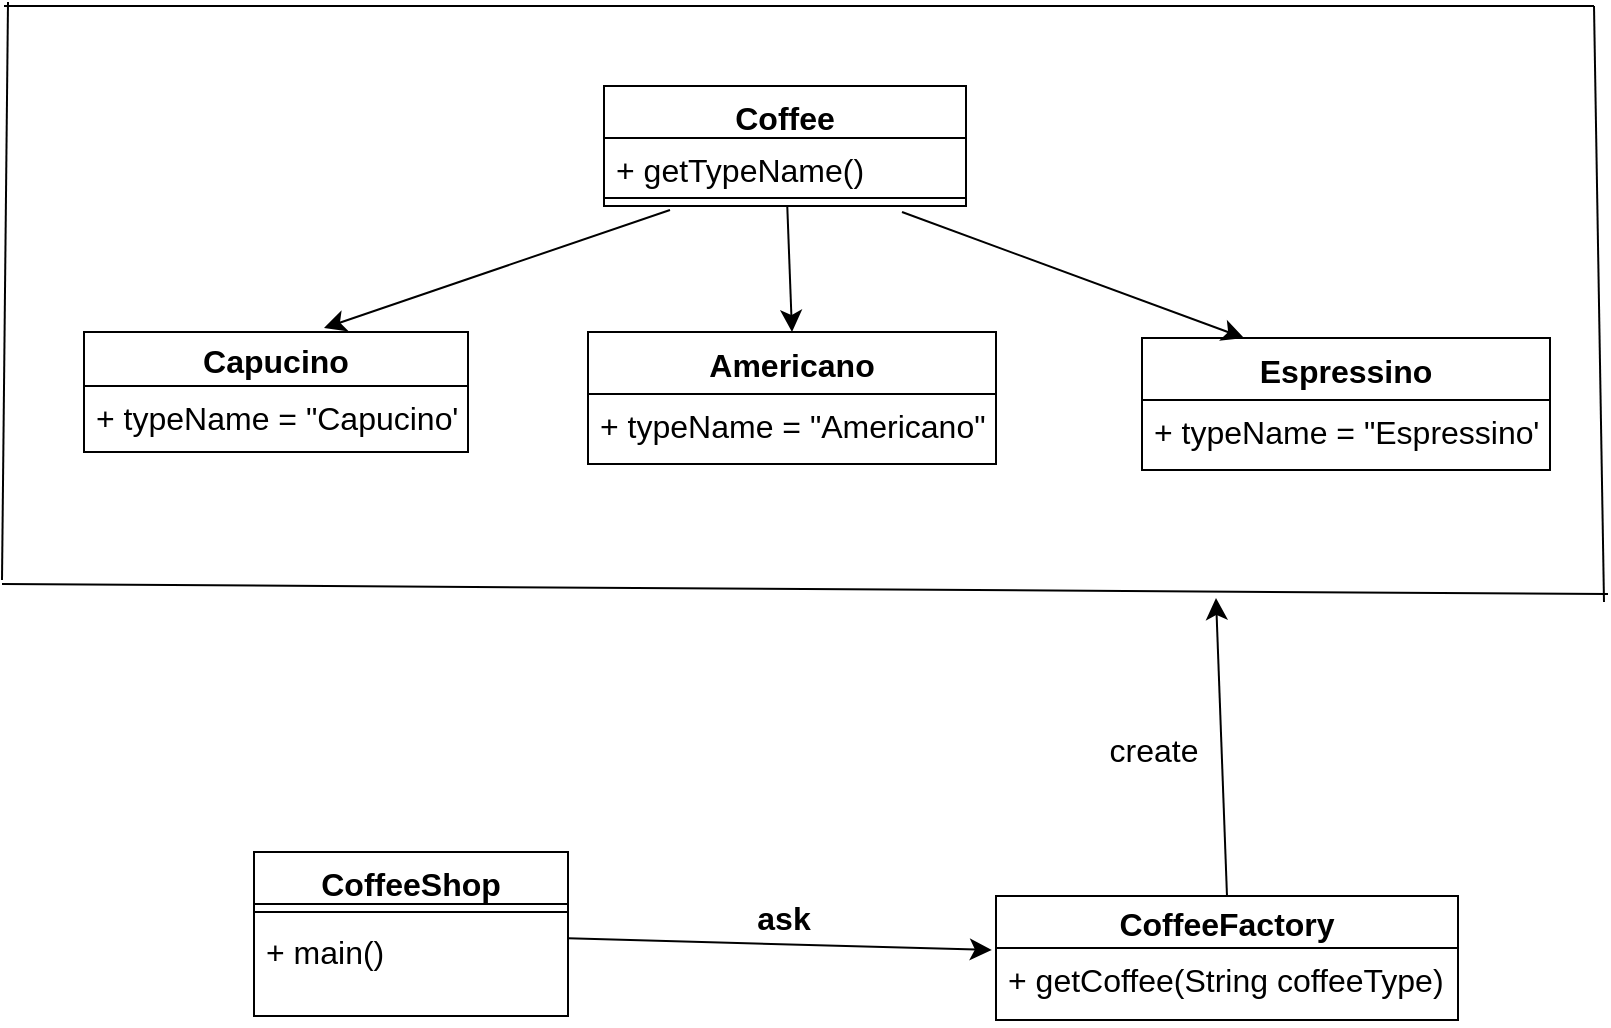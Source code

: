 <mxfile version="20.8.23" type="device"><diagram name="Page-1" id="cgnqbiNjh6o_TCwPgBN1"><mxGraphModel dx="1520" dy="490" grid="0" gridSize="10" guides="0" tooltips="0" connect="1" arrows="1" fold="1" page="0" pageScale="1" pageWidth="850" pageHeight="1100" background="none" math="0" shadow="0"><root><mxCell id="0"/><mxCell id="1" parent="0"/><mxCell id="0SiHQ3kdiUOCSWzhs0vf-30" style="edgeStyle=none;curved=1;rounded=0;orthogonalLoop=1;jettySize=auto;html=1;entryX=0.5;entryY=0;entryDx=0;entryDy=0;fontSize=12;startSize=8;endSize=8;" parent="1" source="0SiHQ3kdiUOCSWzhs0vf-1" target="0SiHQ3kdiUOCSWzhs0vf-13" edge="1"><mxGeometry relative="1" as="geometry"/></mxCell><mxCell id="0SiHQ3kdiUOCSWzhs0vf-1" value="Coffee" style="swimlane;fontStyle=1;align=center;verticalAlign=top;childLayout=stackLayout;horizontal=1;startSize=26;horizontalStack=0;resizeParent=1;resizeParentMax=0;resizeLast=0;collapsible=1;marginBottom=0;fontSize=16;" parent="1" vertex="1"><mxGeometry x="137" y="158" width="181" height="60" as="geometry"/></mxCell><mxCell id="0SiHQ3kdiUOCSWzhs0vf-2" value="+ getTypeName()" style="text;strokeColor=none;fillColor=none;align=left;verticalAlign=top;spacingLeft=4;spacingRight=4;overflow=hidden;rotatable=0;points=[[0,0.5],[1,0.5]];portConstraint=eastwest;fontSize=16;" parent="0SiHQ3kdiUOCSWzhs0vf-1" vertex="1"><mxGeometry y="26" width="181" height="26" as="geometry"/></mxCell><mxCell id="0SiHQ3kdiUOCSWzhs0vf-3" value="" style="line;strokeWidth=1;fillColor=none;align=left;verticalAlign=middle;spacingTop=-1;spacingLeft=3;spacingRight=3;rotatable=0;labelPosition=right;points=[];portConstraint=eastwest;strokeColor=inherit;fontSize=16;" parent="0SiHQ3kdiUOCSWzhs0vf-1" vertex="1"><mxGeometry y="52" width="181" height="8" as="geometry"/></mxCell><mxCell id="0SiHQ3kdiUOCSWzhs0vf-9" value="Capucino" style="swimlane;fontStyle=1;childLayout=stackLayout;horizontal=1;startSize=27;fillColor=none;horizontalStack=0;resizeParent=1;resizeParentMax=0;resizeLast=0;collapsible=1;marginBottom=0;fontSize=16;" parent="1" vertex="1"><mxGeometry x="-123" y="281" width="192" height="60" as="geometry"/></mxCell><mxCell id="0SiHQ3kdiUOCSWzhs0vf-12" value="+ typeName = &quot;Capucino&quot;" style="text;strokeColor=none;fillColor=none;align=left;verticalAlign=top;spacingLeft=4;spacingRight=4;overflow=hidden;rotatable=0;points=[[0,0.5],[1,0.5]];portConstraint=eastwest;fontSize=16;" parent="0SiHQ3kdiUOCSWzhs0vf-9" vertex="1"><mxGeometry y="27" width="192" height="33" as="geometry"/></mxCell><mxCell id="0SiHQ3kdiUOCSWzhs0vf-13" value="Americano" style="swimlane;fontStyle=1;childLayout=stackLayout;horizontal=1;startSize=31;fillColor=none;horizontalStack=0;resizeParent=1;resizeParentMax=0;resizeLast=0;collapsible=1;marginBottom=0;fontSize=16;" parent="1" vertex="1"><mxGeometry x="129" y="281" width="204" height="66" as="geometry"/></mxCell><mxCell id="0SiHQ3kdiUOCSWzhs0vf-16" value="+ typeName = &quot;Americano&quot;" style="text;strokeColor=none;fillColor=none;align=left;verticalAlign=top;spacingLeft=4;spacingRight=4;overflow=hidden;rotatable=0;points=[[0,0.5],[1,0.5]];portConstraint=eastwest;fontSize=16;" parent="0SiHQ3kdiUOCSWzhs0vf-13" vertex="1"><mxGeometry y="31" width="204" height="35" as="geometry"/></mxCell><mxCell id="0SiHQ3kdiUOCSWzhs0vf-17" value="Espressino" style="swimlane;fontStyle=1;childLayout=stackLayout;horizontal=1;startSize=31;fillColor=none;horizontalStack=0;resizeParent=1;resizeParentMax=0;resizeLast=0;collapsible=1;marginBottom=0;fontSize=16;" parent="1" vertex="1"><mxGeometry x="406" y="284" width="204" height="66" as="geometry"/></mxCell><mxCell id="0SiHQ3kdiUOCSWzhs0vf-18" value="+ typeName = &quot;Espressino&quot;" style="text;strokeColor=none;fillColor=none;align=left;verticalAlign=top;spacingLeft=4;spacingRight=4;overflow=hidden;rotatable=0;points=[[0,0.5],[1,0.5]];portConstraint=eastwest;fontSize=16;" parent="0SiHQ3kdiUOCSWzhs0vf-17" vertex="1"><mxGeometry y="31" width="204" height="35" as="geometry"/></mxCell><mxCell id="0SiHQ3kdiUOCSWzhs0vf-25" value="" style="endArrow=none;html=1;rounded=0;fontSize=12;startSize=8;endSize=8;curved=1;" parent="1" edge="1"><mxGeometry width="50" height="50" relative="1" as="geometry"><mxPoint x="637" y="416" as="sourcePoint"/><mxPoint x="632" y="118" as="targetPoint"/></mxGeometry></mxCell><mxCell id="0SiHQ3kdiUOCSWzhs0vf-26" value="" style="endArrow=none;html=1;rounded=0;fontSize=12;startSize=8;endSize=8;curved=1;" parent="1" edge="1"><mxGeometry width="50" height="50" relative="1" as="geometry"><mxPoint x="-164" y="407" as="sourcePoint"/><mxPoint x="639" y="412" as="targetPoint"/></mxGeometry></mxCell><mxCell id="0SiHQ3kdiUOCSWzhs0vf-27" value="" style="endArrow=none;html=1;rounded=0;fontSize=12;startSize=8;endSize=8;curved=1;" parent="1" edge="1"><mxGeometry width="50" height="50" relative="1" as="geometry"><mxPoint x="-164" y="405" as="sourcePoint"/><mxPoint x="-161" y="116" as="targetPoint"/></mxGeometry></mxCell><mxCell id="0SiHQ3kdiUOCSWzhs0vf-28" value="" style="endArrow=none;html=1;rounded=0;fontSize=12;startSize=8;endSize=8;curved=1;" parent="1" edge="1"><mxGeometry width="50" height="50" relative="1" as="geometry"><mxPoint x="-163" y="118" as="sourcePoint"/><mxPoint x="632" y="118" as="targetPoint"/></mxGeometry></mxCell><mxCell id="0SiHQ3kdiUOCSWzhs0vf-29" value="" style="endArrow=classic;html=1;rounded=0;fontSize=12;startSize=8;endSize=8;curved=1;entryX=0.625;entryY=-0.033;entryDx=0;entryDy=0;entryPerimeter=0;" parent="1" target="0SiHQ3kdiUOCSWzhs0vf-9" edge="1"><mxGeometry width="50" height="50" relative="1" as="geometry"><mxPoint x="170" y="220" as="sourcePoint"/><mxPoint x="276" y="215" as="targetPoint"/></mxGeometry></mxCell><mxCell id="0SiHQ3kdiUOCSWzhs0vf-32" style="edgeStyle=none;curved=1;rounded=0;orthogonalLoop=1;jettySize=auto;html=1;entryX=0.25;entryY=0;entryDx=0;entryDy=0;fontSize=12;startSize=8;endSize=8;" parent="1" target="0SiHQ3kdiUOCSWzhs0vf-17" edge="1"><mxGeometry relative="1" as="geometry"><mxPoint x="286" y="221" as="sourcePoint"/></mxGeometry></mxCell><mxCell id="0SiHQ3kdiUOCSWzhs0vf-33" value="CoffeeFactory" style="swimlane;fontStyle=1;childLayout=stackLayout;horizontal=1;startSize=26;fillColor=none;horizontalStack=0;resizeParent=1;resizeParentMax=0;resizeLast=0;collapsible=1;marginBottom=0;fontSize=16;" parent="1" vertex="1"><mxGeometry x="333" y="563" width="231" height="62" as="geometry"/></mxCell><mxCell id="0SiHQ3kdiUOCSWzhs0vf-36" value="+ getCoffee(String coffeeType)" style="text;strokeColor=none;fillColor=none;align=left;verticalAlign=top;spacingLeft=4;spacingRight=4;overflow=hidden;rotatable=0;points=[[0,0.5],[1,0.5]];portConstraint=eastwest;fontSize=16;" parent="0SiHQ3kdiUOCSWzhs0vf-33" vertex="1"><mxGeometry y="26" width="231" height="36" as="geometry"/></mxCell><mxCell id="0SiHQ3kdiUOCSWzhs0vf-38" value="" style="endArrow=classic;html=1;rounded=0;fontSize=12;startSize=8;endSize=8;curved=1;exitX=0.5;exitY=0;exitDx=0;exitDy=0;" parent="1" source="0SiHQ3kdiUOCSWzhs0vf-33" edge="1"><mxGeometry width="50" height="50" relative="1" as="geometry"><mxPoint x="459" y="414" as="sourcePoint"/><mxPoint x="443" y="414" as="targetPoint"/></mxGeometry></mxCell><mxCell id="0SiHQ3kdiUOCSWzhs0vf-39" value="create" style="text;html=1;strokeColor=none;fillColor=none;align=center;verticalAlign=middle;whiteSpace=wrap;rounded=0;fontSize=16;" parent="1" vertex="1"><mxGeometry x="382" y="475" width="60" height="30" as="geometry"/></mxCell><mxCell id="0SiHQ3kdiUOCSWzhs0vf-44" style="edgeStyle=none;curved=1;rounded=0;orthogonalLoop=1;jettySize=auto;html=1;entryX=-0.009;entryY=0.028;entryDx=0;entryDy=0;entryPerimeter=0;fontSize=12;startSize=8;endSize=8;" parent="1" source="0SiHQ3kdiUOCSWzhs0vf-40" target="0SiHQ3kdiUOCSWzhs0vf-36" edge="1"><mxGeometry relative="1" as="geometry"/></mxCell><mxCell id="0SiHQ3kdiUOCSWzhs0vf-40" value="CoffeeShop" style="swimlane;fontStyle=1;align=center;verticalAlign=top;childLayout=stackLayout;horizontal=1;startSize=26;horizontalStack=0;resizeParent=1;resizeParentMax=0;resizeLast=0;collapsible=1;marginBottom=0;fontSize=16;" parent="1" vertex="1"><mxGeometry x="-38" y="541" width="157" height="82" as="geometry"/></mxCell><mxCell id="0SiHQ3kdiUOCSWzhs0vf-42" value="" style="line;strokeWidth=1;fillColor=none;align=left;verticalAlign=middle;spacingTop=-1;spacingLeft=3;spacingRight=3;rotatable=0;labelPosition=right;points=[];portConstraint=eastwest;strokeColor=inherit;fontSize=16;" parent="0SiHQ3kdiUOCSWzhs0vf-40" vertex="1"><mxGeometry y="26" width="157" height="8" as="geometry"/></mxCell><mxCell id="0SiHQ3kdiUOCSWzhs0vf-43" value="+ main()" style="text;strokeColor=none;fillColor=none;align=left;verticalAlign=top;spacingLeft=4;spacingRight=4;overflow=hidden;rotatable=0;points=[[0,0.5],[1,0.5]];portConstraint=eastwest;fontSize=16;" parent="0SiHQ3kdiUOCSWzhs0vf-40" vertex="1"><mxGeometry y="34" width="157" height="48" as="geometry"/></mxCell><mxCell id="0SiHQ3kdiUOCSWzhs0vf-45" value="ask" style="text;align=center;fontStyle=1;verticalAlign=middle;spacingLeft=3;spacingRight=3;strokeColor=none;rotatable=0;points=[[0,0.5],[1,0.5]];portConstraint=eastwest;fontSize=16;" parent="1" vertex="1"><mxGeometry x="187" y="560" width="80" height="26" as="geometry"/></mxCell></root></mxGraphModel></diagram></mxfile>